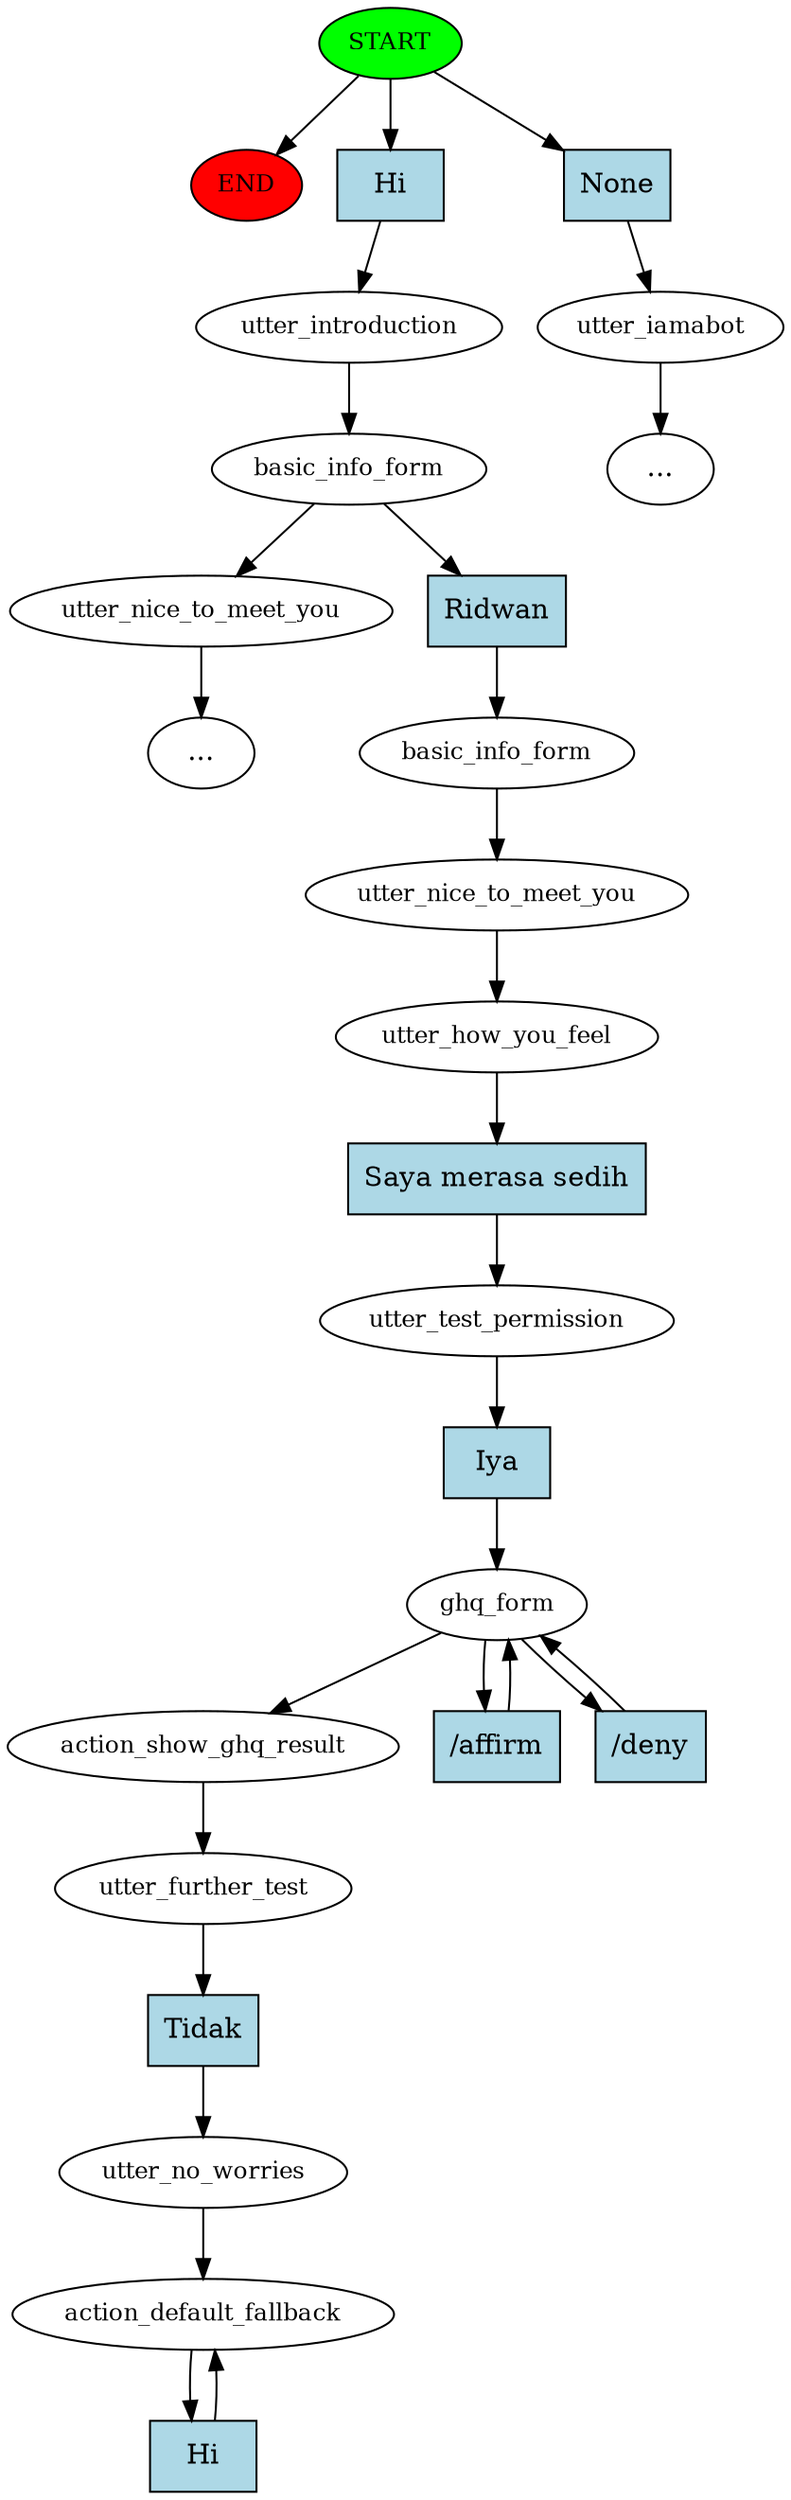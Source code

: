 digraph  {
0 [class="start active", fillcolor=green, fontsize=12, label=START, style=filled];
"-1" [class=end, fillcolor=red, fontsize=12, label=END, style=filled];
1 [class=active, fontsize=12, label=utter_introduction];
2 [class=active, fontsize=12, label=basic_info_form];
3 [class="", fontsize=12, label=utter_nice_to_meet_you];
"-13" [class=ellipsis, label="..."];
34 [class="", fontsize=12, label=utter_iamabot];
"-14" [class=ellipsis, label="..."];
37 [class=active, fontsize=12, label=basic_info_form];
38 [class=active, fontsize=12, label=utter_nice_to_meet_you];
39 [class=active, fontsize=12, label=utter_how_you_feel];
40 [class=active, fontsize=12, label=utter_test_permission];
41 [class=active, fontsize=12, label=ghq_form];
54 [class=active, fontsize=12, label=action_show_ghq_result];
55 [class=active, fontsize=12, label=utter_further_test];
56 [class=active, fontsize=12, label=utter_no_worries];
57 [class="active dashed", fontsize=12, label=action_default_fallback];
59 [class="intent active", fillcolor=lightblue, label=Hi, shape=rect, style=filled];
60 [class=intent, fillcolor=lightblue, label=None, shape=rect, style=filled];
61 [class="intent active", fillcolor=lightblue, label=Ridwan, shape=rect, style=filled];
62 [class="intent active", fillcolor=lightblue, label="Saya merasa sedih", shape=rect, style=filled];
63 [class="intent active", fillcolor=lightblue, label=Iya, shape=rect, style=filled];
64 [class="intent active", fillcolor=lightblue, label="/affirm", shape=rect, style=filled];
65 [class="intent active", fillcolor=lightblue, label="/deny", shape=rect, style=filled];
66 [class="intent active", fillcolor=lightblue, label=Tidak, shape=rect, style=filled];
67 [class="intent active", fillcolor=lightblue, label=Hi, shape=rect, style=filled];
0 -> "-1"  [class="", key=NONE, label=""];
0 -> 59  [class=active, key=0];
0 -> 60  [class="", key=0];
1 -> 2  [class=active, key=NONE, label=""];
2 -> 3  [class="", key=NONE, label=""];
2 -> 61  [class=active, key=0];
3 -> "-13"  [class="", key=NONE, label=""];
34 -> "-14"  [class="", key=NONE, label=""];
37 -> 38  [class=active, key=NONE, label=""];
38 -> 39  [class=active, key=NONE, label=""];
39 -> 62  [class=active, key=0];
40 -> 63  [class=active, key=0];
41 -> 54  [class=active, key=NONE, label=""];
41 -> 64  [class=active, key=0];
41 -> 65  [class=active, key=0];
54 -> 55  [class=active, key=NONE, label=""];
55 -> 66  [class=active, key=0];
56 -> 57  [class=active, key=NONE, label=""];
57 -> 67  [class=active, key=0];
59 -> 1  [class=active, key=0];
60 -> 34  [class="", key=0];
61 -> 37  [class=active, key=0];
62 -> 40  [class=active, key=0];
63 -> 41  [class=active, key=0];
64 -> 41  [class=active, key=0];
65 -> 41  [class=active, key=0];
66 -> 56  [class=active, key=0];
67 -> 57  [class=active, key=0];
}
